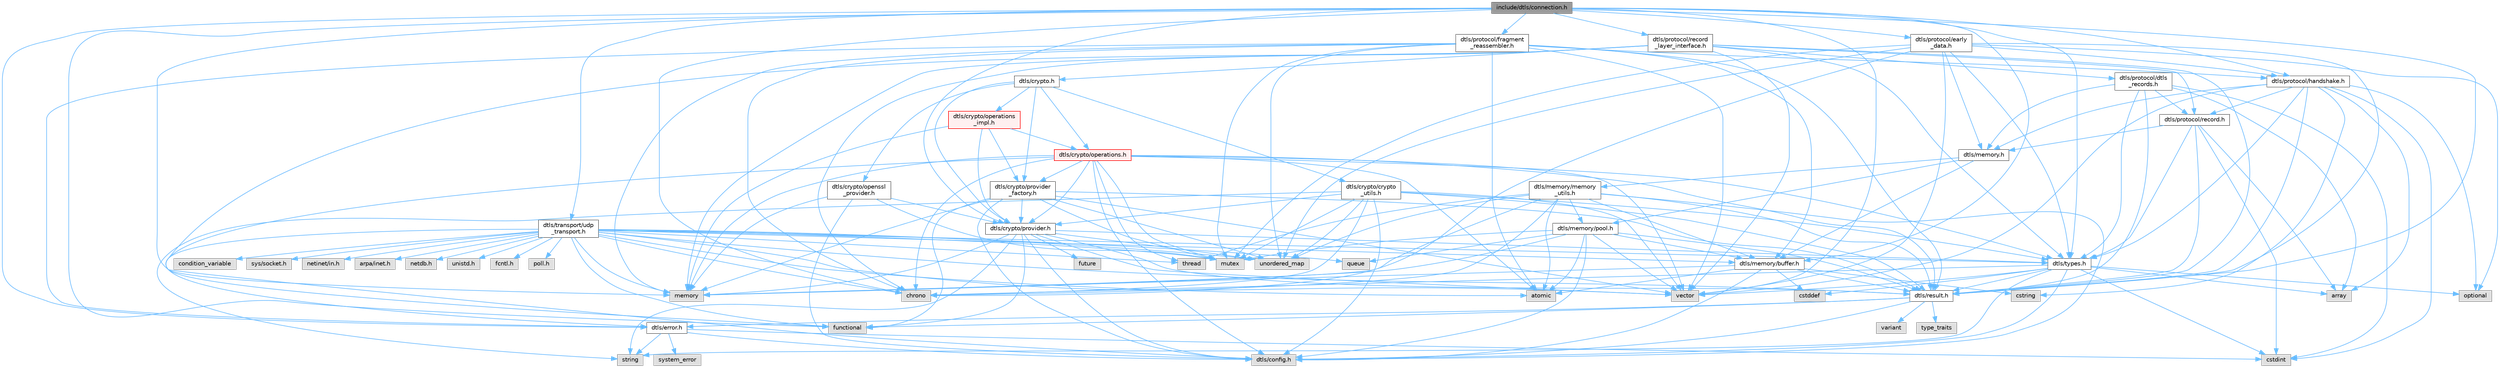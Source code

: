 digraph "include/dtls/connection.h"
{
 // LATEX_PDF_SIZE
  bgcolor="transparent";
  edge [fontname=Helvetica,fontsize=10,labelfontname=Helvetica,labelfontsize=10];
  node [fontname=Helvetica,fontsize=10,shape=box,height=0.2,width=0.4];
  Node1 [id="Node000001",label="include/dtls/connection.h",height=0.2,width=0.4,color="gray40", fillcolor="grey60", style="filled", fontcolor="black",tooltip="DTLS v1.3 Connection Management API."];
  Node1 -> Node2 [id="edge1_Node000001_Node000002",color="steelblue1",style="solid",tooltip=" "];
  Node2 [id="Node000002",label="dtls/error.h",height=0.2,width=0.4,color="grey40", fillcolor="white", style="filled",URL="$error_8h.html",tooltip=" "];
  Node2 -> Node3 [id="edge2_Node000002_Node000003",color="steelblue1",style="solid",tooltip=" "];
  Node3 [id="Node000003",label="dtls/config.h",height=0.2,width=0.4,color="grey60", fillcolor="#E0E0E0", style="filled",tooltip=" "];
  Node2 -> Node4 [id="edge3_Node000002_Node000004",color="steelblue1",style="solid",tooltip=" "];
  Node4 [id="Node000004",label="system_error",height=0.2,width=0.4,color="grey60", fillcolor="#E0E0E0", style="filled",tooltip=" "];
  Node2 -> Node5 [id="edge4_Node000002_Node000005",color="steelblue1",style="solid",tooltip=" "];
  Node5 [id="Node000005",label="string",height=0.2,width=0.4,color="grey60", fillcolor="#E0E0E0", style="filled",tooltip=" "];
  Node2 -> Node6 [id="edge5_Node000002_Node000006",color="steelblue1",style="solid",tooltip=" "];
  Node6 [id="Node000006",label="cstdint",height=0.2,width=0.4,color="grey60", fillcolor="#E0E0E0", style="filled",tooltip=" "];
  Node1 -> Node7 [id="edge6_Node000001_Node000007",color="steelblue1",style="solid",tooltip=" "];
  Node7 [id="Node000007",label="dtls/result.h",height=0.2,width=0.4,color="grey40", fillcolor="white", style="filled",URL="$result_8h.html",tooltip=" "];
  Node7 -> Node3 [id="edge7_Node000007_Node000003",color="steelblue1",style="solid",tooltip=" "];
  Node7 -> Node2 [id="edge8_Node000007_Node000002",color="steelblue1",style="solid",tooltip=" "];
  Node7 -> Node8 [id="edge9_Node000007_Node000008",color="steelblue1",style="solid",tooltip=" "];
  Node8 [id="Node000008",label="variant",height=0.2,width=0.4,color="grey60", fillcolor="#E0E0E0", style="filled",tooltip=" "];
  Node7 -> Node9 [id="edge10_Node000007_Node000009",color="steelblue1",style="solid",tooltip=" "];
  Node9 [id="Node000009",label="functional",height=0.2,width=0.4,color="grey60", fillcolor="#E0E0E0", style="filled",tooltip=" "];
  Node7 -> Node10 [id="edge11_Node000007_Node000010",color="steelblue1",style="solid",tooltip=" "];
  Node10 [id="Node000010",label="type_traits",height=0.2,width=0.4,color="grey60", fillcolor="#E0E0E0", style="filled",tooltip=" "];
  Node1 -> Node11 [id="edge12_Node000001_Node000011",color="steelblue1",style="solid",tooltip=" "];
  Node11 [id="Node000011",label="dtls/types.h",height=0.2,width=0.4,color="grey40", fillcolor="white", style="filled",URL="$types_8h.html",tooltip="Core DTLS v1.3 Protocol Types and Constants."];
  Node11 -> Node3 [id="edge13_Node000011_Node000003",color="steelblue1",style="solid",tooltip=" "];
  Node11 -> Node7 [id="edge14_Node000011_Node000007",color="steelblue1",style="solid",tooltip=" "];
  Node11 -> Node6 [id="edge15_Node000011_Node000006",color="steelblue1",style="solid",tooltip=" "];
  Node11 -> Node12 [id="edge16_Node000011_Node000012",color="steelblue1",style="solid",tooltip=" "];
  Node12 [id="Node000012",label="cstddef",height=0.2,width=0.4,color="grey60", fillcolor="#E0E0E0", style="filled",tooltip=" "];
  Node11 -> Node13 [id="edge17_Node000011_Node000013",color="steelblue1",style="solid",tooltip=" "];
  Node13 [id="Node000013",label="array",height=0.2,width=0.4,color="grey60", fillcolor="#E0E0E0", style="filled",tooltip=" "];
  Node11 -> Node14 [id="edge18_Node000011_Node000014",color="steelblue1",style="solid",tooltip=" "];
  Node14 [id="Node000014",label="vector",height=0.2,width=0.4,color="grey60", fillcolor="#E0E0E0", style="filled",tooltip=" "];
  Node11 -> Node5 [id="edge19_Node000011_Node000005",color="steelblue1",style="solid",tooltip=" "];
  Node11 -> Node15 [id="edge20_Node000011_Node000015",color="steelblue1",style="solid",tooltip=" "];
  Node15 [id="Node000015",label="chrono",height=0.2,width=0.4,color="grey60", fillcolor="#E0E0E0", style="filled",tooltip=" "];
  Node11 -> Node16 [id="edge21_Node000011_Node000016",color="steelblue1",style="solid",tooltip=" "];
  Node16 [id="Node000016",label="optional",height=0.2,width=0.4,color="grey60", fillcolor="#E0E0E0", style="filled",tooltip=" "];
  Node1 -> Node17 [id="edge22_Node000001_Node000017",color="steelblue1",style="solid",tooltip=" "];
  Node17 [id="Node000017",label="dtls/crypto/provider.h",height=0.2,width=0.4,color="grey40", fillcolor="white", style="filled",URL="$provider_8h.html",tooltip="DTLS v1.3 Cryptographic Provider Interface."];
  Node17 -> Node3 [id="edge23_Node000017_Node000003",color="steelblue1",style="solid",tooltip=" "];
  Node17 -> Node11 [id="edge24_Node000017_Node000011",color="steelblue1",style="solid",tooltip=" "];
  Node17 -> Node7 [id="edge25_Node000017_Node000007",color="steelblue1",style="solid",tooltip=" "];
  Node17 -> Node18 [id="edge26_Node000017_Node000018",color="steelblue1",style="solid",tooltip=" "];
  Node18 [id="Node000018",label="memory",height=0.2,width=0.4,color="grey60", fillcolor="#E0E0E0", style="filled",tooltip=" "];
  Node17 -> Node14 [id="edge27_Node000017_Node000014",color="steelblue1",style="solid",tooltip=" "];
  Node17 -> Node5 [id="edge28_Node000017_Node000005",color="steelblue1",style="solid",tooltip=" "];
  Node17 -> Node9 [id="edge29_Node000017_Node000009",color="steelblue1",style="solid",tooltip=" "];
  Node17 -> Node19 [id="edge30_Node000017_Node000019",color="steelblue1",style="solid",tooltip=" "];
  Node19 [id="Node000019",label="future",height=0.2,width=0.4,color="grey60", fillcolor="#E0E0E0", style="filled",tooltip=" "];
  Node17 -> Node20 [id="edge31_Node000017_Node000020",color="steelblue1",style="solid",tooltip=" "];
  Node20 [id="Node000020",label="unordered_map",height=0.2,width=0.4,color="grey60", fillcolor="#E0E0E0", style="filled",tooltip=" "];
  Node1 -> Node21 [id="edge32_Node000001_Node000021",color="steelblue1",style="solid",tooltip=" "];
  Node21 [id="Node000021",label="dtls/protocol/record\l_layer_interface.h",height=0.2,width=0.4,color="grey40", fillcolor="white", style="filled",URL="$record__layer__interface_8h.html",tooltip=" "];
  Node21 -> Node3 [id="edge33_Node000021_Node000003",color="steelblue1",style="solid",tooltip=" "];
  Node21 -> Node11 [id="edge34_Node000021_Node000011",color="steelblue1",style="solid",tooltip=" "];
  Node21 -> Node7 [id="edge35_Node000021_Node000007",color="steelblue1",style="solid",tooltip=" "];
  Node21 -> Node22 [id="edge36_Node000021_Node000022",color="steelblue1",style="solid",tooltip=" "];
  Node22 [id="Node000022",label="dtls/protocol/record.h",height=0.2,width=0.4,color="grey40", fillcolor="white", style="filled",URL="$record_8h.html",tooltip=" "];
  Node22 -> Node11 [id="edge37_Node000022_Node000011",color="steelblue1",style="solid",tooltip=" "];
  Node22 -> Node7 [id="edge38_Node000022_Node000007",color="steelblue1",style="solid",tooltip=" "];
  Node22 -> Node23 [id="edge39_Node000022_Node000023",color="steelblue1",style="solid",tooltip=" "];
  Node23 [id="Node000023",label="dtls/memory.h",height=0.2,width=0.4,color="grey40", fillcolor="white", style="filled",URL="$memory_8h.html",tooltip=" "];
  Node23 -> Node24 [id="edge40_Node000023_Node000024",color="steelblue1",style="solid",tooltip=" "];
  Node24 [id="Node000024",label="dtls/memory/buffer.h",height=0.2,width=0.4,color="grey40", fillcolor="white", style="filled",URL="$buffer_8h.html",tooltip=" "];
  Node24 -> Node3 [id="edge41_Node000024_Node000003",color="steelblue1",style="solid",tooltip=" "];
  Node24 -> Node7 [id="edge42_Node000024_Node000007",color="steelblue1",style="solid",tooltip=" "];
  Node24 -> Node18 [id="edge43_Node000024_Node000018",color="steelblue1",style="solid",tooltip=" "];
  Node24 -> Node12 [id="edge44_Node000024_Node000012",color="steelblue1",style="solid",tooltip=" "];
  Node24 -> Node25 [id="edge45_Node000024_Node000025",color="steelblue1",style="solid",tooltip=" "];
  Node25 [id="Node000025",label="cstring",height=0.2,width=0.4,color="grey60", fillcolor="#E0E0E0", style="filled",tooltip=" "];
  Node24 -> Node26 [id="edge46_Node000024_Node000026",color="steelblue1",style="solid",tooltip=" "];
  Node26 [id="Node000026",label="atomic",height=0.2,width=0.4,color="grey60", fillcolor="#E0E0E0", style="filled",tooltip=" "];
  Node23 -> Node27 [id="edge47_Node000023_Node000027",color="steelblue1",style="solid",tooltip=" "];
  Node27 [id="Node000027",label="dtls/memory/pool.h",height=0.2,width=0.4,color="grey40", fillcolor="white", style="filled",URL="$pool_8h.html",tooltip=" "];
  Node27 -> Node3 [id="edge48_Node000027_Node000003",color="steelblue1",style="solid",tooltip=" "];
  Node27 -> Node7 [id="edge49_Node000027_Node000007",color="steelblue1",style="solid",tooltip=" "];
  Node27 -> Node24 [id="edge50_Node000027_Node000024",color="steelblue1",style="solid",tooltip=" "];
  Node27 -> Node18 [id="edge51_Node000027_Node000018",color="steelblue1",style="solid",tooltip=" "];
  Node27 -> Node28 [id="edge52_Node000027_Node000028",color="steelblue1",style="solid",tooltip=" "];
  Node28 [id="Node000028",label="queue",height=0.2,width=0.4,color="grey60", fillcolor="#E0E0E0", style="filled",tooltip=" "];
  Node27 -> Node29 [id="edge53_Node000027_Node000029",color="steelblue1",style="solid",tooltip=" "];
  Node29 [id="Node000029",label="mutex",height=0.2,width=0.4,color="grey60", fillcolor="#E0E0E0", style="filled",tooltip=" "];
  Node27 -> Node26 [id="edge54_Node000027_Node000026",color="steelblue1",style="solid",tooltip=" "];
  Node27 -> Node14 [id="edge55_Node000027_Node000014",color="steelblue1",style="solid",tooltip=" "];
  Node23 -> Node30 [id="edge56_Node000023_Node000030",color="steelblue1",style="solid",tooltip=" "];
  Node30 [id="Node000030",label="dtls/memory/memory\l_utils.h",height=0.2,width=0.4,color="grey40", fillcolor="white", style="filled",URL="$memory__utils_8h.html",tooltip=" "];
  Node30 -> Node3 [id="edge57_Node000030_Node000003",color="steelblue1",style="solid",tooltip=" "];
  Node30 -> Node7 [id="edge58_Node000030_Node000007",color="steelblue1",style="solid",tooltip=" "];
  Node30 -> Node24 [id="edge59_Node000030_Node000024",color="steelblue1",style="solid",tooltip=" "];
  Node30 -> Node27 [id="edge60_Node000030_Node000027",color="steelblue1",style="solid",tooltip=" "];
  Node30 -> Node18 [id="edge61_Node000030_Node000018",color="steelblue1",style="solid",tooltip=" "];
  Node30 -> Node15 [id="edge62_Node000030_Node000015",color="steelblue1",style="solid",tooltip=" "];
  Node30 -> Node26 [id="edge63_Node000030_Node000026",color="steelblue1",style="solid",tooltip=" "];
  Node30 -> Node20 [id="edge64_Node000030_Node000020",color="steelblue1",style="solid",tooltip=" "];
  Node30 -> Node31 [id="edge65_Node000030_Node000031",color="steelblue1",style="solid",tooltip=" "];
  Node31 [id="Node000031",label="thread",height=0.2,width=0.4,color="grey60", fillcolor="#E0E0E0", style="filled",tooltip=" "];
  Node22 -> Node6 [id="edge66_Node000022_Node000006",color="steelblue1",style="solid",tooltip=" "];
  Node22 -> Node13 [id="edge67_Node000022_Node000013",color="steelblue1",style="solid",tooltip=" "];
  Node21 -> Node32 [id="edge68_Node000021_Node000032",color="steelblue1",style="solid",tooltip=" "];
  Node32 [id="Node000032",label="dtls/protocol/dtls\l_records.h",height=0.2,width=0.4,color="grey40", fillcolor="white", style="filled",URL="$dtls__records_8h.html",tooltip=" "];
  Node32 -> Node11 [id="edge69_Node000032_Node000011",color="steelblue1",style="solid",tooltip=" "];
  Node32 -> Node7 [id="edge70_Node000032_Node000007",color="steelblue1",style="solid",tooltip=" "];
  Node32 -> Node23 [id="edge71_Node000032_Node000023",color="steelblue1",style="solid",tooltip=" "];
  Node32 -> Node22 [id="edge72_Node000032_Node000022",color="steelblue1",style="solid",tooltip=" "];
  Node32 -> Node6 [id="edge73_Node000032_Node000006",color="steelblue1",style="solid",tooltip=" "];
  Node32 -> Node13 [id="edge74_Node000032_Node000013",color="steelblue1",style="solid",tooltip=" "];
  Node21 -> Node33 [id="edge75_Node000021_Node000033",color="steelblue1",style="solid",tooltip=" "];
  Node33 [id="Node000033",label="dtls/crypto.h",height=0.2,width=0.4,color="grey40", fillcolor="white", style="filled",URL="$crypto_8h.html",tooltip=" "];
  Node33 -> Node17 [id="edge76_Node000033_Node000017",color="steelblue1",style="solid",tooltip=" "];
  Node33 -> Node34 [id="edge77_Node000033_Node000034",color="steelblue1",style="solid",tooltip=" "];
  Node34 [id="Node000034",label="dtls/crypto/provider\l_factory.h",height=0.2,width=0.4,color="grey40", fillcolor="white", style="filled",URL="$provider__factory_8h.html",tooltip=" "];
  Node34 -> Node3 [id="edge78_Node000034_Node000003",color="steelblue1",style="solid",tooltip=" "];
  Node34 -> Node17 [id="edge79_Node000034_Node000017",color="steelblue1",style="solid",tooltip=" "];
  Node34 -> Node7 [id="edge80_Node000034_Node000007",color="steelblue1",style="solid",tooltip=" "];
  Node34 -> Node18 [id="edge81_Node000034_Node000018",color="steelblue1",style="solid",tooltip=" "];
  Node34 -> Node14 [id="edge82_Node000034_Node000014",color="steelblue1",style="solid",tooltip=" "];
  Node34 -> Node9 [id="edge83_Node000034_Node000009",color="steelblue1",style="solid",tooltip=" "];
  Node34 -> Node20 [id="edge84_Node000034_Node000020",color="steelblue1",style="solid",tooltip=" "];
  Node34 -> Node29 [id="edge85_Node000034_Node000029",color="steelblue1",style="solid",tooltip=" "];
  Node33 -> Node35 [id="edge86_Node000033_Node000035",color="steelblue1",style="solid",tooltip=" "];
  Node35 [id="Node000035",label="dtls/crypto/openssl\l_provider.h",height=0.2,width=0.4,color="grey40", fillcolor="white", style="filled",URL="$openssl__provider_8h.html",tooltip=" "];
  Node35 -> Node3 [id="edge87_Node000035_Node000003",color="steelblue1",style="solid",tooltip=" "];
  Node35 -> Node17 [id="edge88_Node000035_Node000017",color="steelblue1",style="solid",tooltip=" "];
  Node35 -> Node18 [id="edge89_Node000035_Node000018",color="steelblue1",style="solid",tooltip=" "];
  Node35 -> Node29 [id="edge90_Node000035_Node000029",color="steelblue1",style="solid",tooltip=" "];
  Node33 -> Node36 [id="edge91_Node000033_Node000036",color="steelblue1",style="solid",tooltip=" "];
  Node36 [id="Node000036",label="dtls/crypto/crypto\l_utils.h",height=0.2,width=0.4,color="grey40", fillcolor="white", style="filled",URL="$crypto__utils_8h.html",tooltip=" "];
  Node36 -> Node3 [id="edge92_Node000036_Node000003",color="steelblue1",style="solid",tooltip=" "];
  Node36 -> Node11 [id="edge93_Node000036_Node000011",color="steelblue1",style="solid",tooltip=" "];
  Node36 -> Node7 [id="edge94_Node000036_Node000007",color="steelblue1",style="solid",tooltip=" "];
  Node36 -> Node17 [id="edge95_Node000036_Node000017",color="steelblue1",style="solid",tooltip=" "];
  Node36 -> Node14 [id="edge96_Node000036_Node000014",color="steelblue1",style="solid",tooltip=" "];
  Node36 -> Node5 [id="edge97_Node000036_Node000005",color="steelblue1",style="solid",tooltip=" "];
  Node36 -> Node15 [id="edge98_Node000036_Node000015",color="steelblue1",style="solid",tooltip=" "];
  Node36 -> Node29 [id="edge99_Node000036_Node000029",color="steelblue1",style="solid",tooltip=" "];
  Node36 -> Node20 [id="edge100_Node000036_Node000020",color="steelblue1",style="solid",tooltip=" "];
  Node33 -> Node37 [id="edge101_Node000033_Node000037",color="steelblue1",style="solid",tooltip=" "];
  Node37 [id="Node000037",label="dtls/crypto/operations.h",height=0.2,width=0.4,color="red", fillcolor="#FFF0F0", style="filled",URL="$operations_8h.html",tooltip=" "];
  Node37 -> Node3 [id="edge102_Node000037_Node000003",color="steelblue1",style="solid",tooltip=" "];
  Node37 -> Node11 [id="edge103_Node000037_Node000011",color="steelblue1",style="solid",tooltip=" "];
  Node37 -> Node7 [id="edge104_Node000037_Node000007",color="steelblue1",style="solid",tooltip=" "];
  Node37 -> Node17 [id="edge105_Node000037_Node000017",color="steelblue1",style="solid",tooltip=" "];
  Node37 -> Node34 [id="edge106_Node000037_Node000034",color="steelblue1",style="solid",tooltip=" "];
  Node37 -> Node18 [id="edge107_Node000037_Node000018",color="steelblue1",style="solid",tooltip=" "];
  Node37 -> Node14 [id="edge108_Node000037_Node000014",color="steelblue1",style="solid",tooltip=" "];
  Node37 -> Node9 [id="edge109_Node000037_Node000009",color="steelblue1",style="solid",tooltip=" "];
  Node37 -> Node26 [id="edge110_Node000037_Node000026",color="steelblue1",style="solid",tooltip=" "];
  Node37 -> Node31 [id="edge111_Node000037_Node000031",color="steelblue1",style="solid",tooltip=" "];
  Node37 -> Node29 [id="edge112_Node000037_Node000029",color="steelblue1",style="solid",tooltip=" "];
  Node37 -> Node15 [id="edge113_Node000037_Node000015",color="steelblue1",style="solid",tooltip=" "];
  Node33 -> Node39 [id="edge114_Node000033_Node000039",color="steelblue1",style="solid",tooltip=" "];
  Node39 [id="Node000039",label="dtls/crypto/operations\l_impl.h",height=0.2,width=0.4,color="red", fillcolor="#FFF0F0", style="filled",URL="$operations__impl_8h.html",tooltip=" "];
  Node39 -> Node37 [id="edge115_Node000039_Node000037",color="steelblue1",style="solid",tooltip=" "];
  Node39 -> Node17 [id="edge116_Node000039_Node000017",color="steelblue1",style="solid",tooltip=" "];
  Node39 -> Node34 [id="edge117_Node000039_Node000034",color="steelblue1",style="solid",tooltip=" "];
  Node39 -> Node18 [id="edge118_Node000039_Node000018",color="steelblue1",style="solid",tooltip=" "];
  Node21 -> Node18 [id="edge119_Node000021_Node000018",color="steelblue1",style="solid",tooltip=" "];
  Node21 -> Node14 [id="edge120_Node000021_Node000014",color="steelblue1",style="solid",tooltip=" "];
  Node21 -> Node15 [id="edge121_Node000021_Node000015",color="steelblue1",style="solid",tooltip=" "];
  Node1 -> Node40 [id="edge122_Node000001_Node000040",color="steelblue1",style="solid",tooltip=" "];
  Node40 [id="Node000040",label="dtls/protocol/handshake.h",height=0.2,width=0.4,color="grey40", fillcolor="white", style="filled",URL="$handshake_8h.html",tooltip=" "];
  Node40 -> Node11 [id="edge123_Node000040_Node000011",color="steelblue1",style="solid",tooltip=" "];
  Node40 -> Node7 [id="edge124_Node000040_Node000007",color="steelblue1",style="solid",tooltip=" "];
  Node40 -> Node23 [id="edge125_Node000040_Node000023",color="steelblue1",style="solid",tooltip=" "];
  Node40 -> Node22 [id="edge126_Node000040_Node000022",color="steelblue1",style="solid",tooltip=" "];
  Node40 -> Node6 [id="edge127_Node000040_Node000006",color="steelblue1",style="solid",tooltip=" "];
  Node40 -> Node14 [id="edge128_Node000040_Node000014",color="steelblue1",style="solid",tooltip=" "];
  Node40 -> Node13 [id="edge129_Node000040_Node000013",color="steelblue1",style="solid",tooltip=" "];
  Node40 -> Node16 [id="edge130_Node000040_Node000016",color="steelblue1",style="solid",tooltip=" "];
  Node40 -> Node25 [id="edge131_Node000040_Node000025",color="steelblue1",style="solid",tooltip=" "];
  Node1 -> Node41 [id="edge132_Node000001_Node000041",color="steelblue1",style="solid",tooltip=" "];
  Node41 [id="Node000041",label="dtls/protocol/early\l_data.h",height=0.2,width=0.4,color="grey40", fillcolor="white", style="filled",URL="$early__data_8h.html",tooltip=" "];
  Node41 -> Node11 [id="edge133_Node000041_Node000011",color="steelblue1",style="solid",tooltip=" "];
  Node41 -> Node7 [id="edge134_Node000041_Node000007",color="steelblue1",style="solid",tooltip=" "];
  Node41 -> Node23 [id="edge135_Node000041_Node000023",color="steelblue1",style="solid",tooltip=" "];
  Node41 -> Node40 [id="edge136_Node000041_Node000040",color="steelblue1",style="solid",tooltip=" "];
  Node41 -> Node15 [id="edge137_Node000041_Node000015",color="steelblue1",style="solid",tooltip=" "];
  Node41 -> Node14 [id="edge138_Node000041_Node000014",color="steelblue1",style="solid",tooltip=" "];
  Node41 -> Node20 [id="edge139_Node000041_Node000020",color="steelblue1",style="solid",tooltip=" "];
  Node41 -> Node29 [id="edge140_Node000041_Node000029",color="steelblue1",style="solid",tooltip=" "];
  Node41 -> Node16 [id="edge141_Node000041_Node000016",color="steelblue1",style="solid",tooltip=" "];
  Node1 -> Node42 [id="edge142_Node000001_Node000042",color="steelblue1",style="solid",tooltip=" "];
  Node42 [id="Node000042",label="dtls/protocol/fragment\l_reassembler.h",height=0.2,width=0.4,color="grey40", fillcolor="white", style="filled",URL="$fragment__reassembler_8h.html",tooltip=" "];
  Node42 -> Node2 [id="edge143_Node000042_Node000002",color="steelblue1",style="solid",tooltip=" "];
  Node42 -> Node7 [id="edge144_Node000042_Node000007",color="steelblue1",style="solid",tooltip=" "];
  Node42 -> Node24 [id="edge145_Node000042_Node000024",color="steelblue1",style="solid",tooltip=" "];
  Node42 -> Node40 [id="edge146_Node000042_Node000040",color="steelblue1",style="solid",tooltip=" "];
  Node42 -> Node18 [id="edge147_Node000042_Node000018",color="steelblue1",style="solid",tooltip=" "];
  Node42 -> Node20 [id="edge148_Node000042_Node000020",color="steelblue1",style="solid",tooltip=" "];
  Node42 -> Node15 [id="edge149_Node000042_Node000015",color="steelblue1",style="solid",tooltip=" "];
  Node42 -> Node29 [id="edge150_Node000042_Node000029",color="steelblue1",style="solid",tooltip=" "];
  Node42 -> Node26 [id="edge151_Node000042_Node000026",color="steelblue1",style="solid",tooltip=" "];
  Node42 -> Node14 [id="edge152_Node000042_Node000014",color="steelblue1",style="solid",tooltip=" "];
  Node1 -> Node24 [id="edge153_Node000001_Node000024",color="steelblue1",style="solid",tooltip=" "];
  Node1 -> Node43 [id="edge154_Node000001_Node000043",color="steelblue1",style="solid",tooltip=" "];
  Node43 [id="Node000043",label="dtls/transport/udp\l_transport.h",height=0.2,width=0.4,color="grey40", fillcolor="white", style="filled",URL="$udp__transport_8h.html",tooltip=" "];
  Node43 -> Node2 [id="edge155_Node000043_Node000002",color="steelblue1",style="solid",tooltip=" "];
  Node43 -> Node7 [id="edge156_Node000043_Node000007",color="steelblue1",style="solid",tooltip=" "];
  Node43 -> Node11 [id="edge157_Node000043_Node000011",color="steelblue1",style="solid",tooltip=" "];
  Node43 -> Node24 [id="edge158_Node000043_Node000024",color="steelblue1",style="solid",tooltip=" "];
  Node43 -> Node18 [id="edge159_Node000043_Node000018",color="steelblue1",style="solid",tooltip=" "];
  Node43 -> Node9 [id="edge160_Node000043_Node000009",color="steelblue1",style="solid",tooltip=" "];
  Node43 -> Node31 [id="edge161_Node000043_Node000031",color="steelblue1",style="solid",tooltip=" "];
  Node43 -> Node26 [id="edge162_Node000043_Node000026",color="steelblue1",style="solid",tooltip=" "];
  Node43 -> Node15 [id="edge163_Node000043_Node000015",color="steelblue1",style="solid",tooltip=" "];
  Node43 -> Node14 [id="edge164_Node000043_Node000014",color="steelblue1",style="solid",tooltip=" "];
  Node43 -> Node20 [id="edge165_Node000043_Node000020",color="steelblue1",style="solid",tooltip=" "];
  Node43 -> Node28 [id="edge166_Node000043_Node000028",color="steelblue1",style="solid",tooltip=" "];
  Node43 -> Node29 [id="edge167_Node000043_Node000029",color="steelblue1",style="solid",tooltip=" "];
  Node43 -> Node44 [id="edge168_Node000043_Node000044",color="steelblue1",style="solid",tooltip=" "];
  Node44 [id="Node000044",label="condition_variable",height=0.2,width=0.4,color="grey60", fillcolor="#E0E0E0", style="filled",tooltip=" "];
  Node43 -> Node45 [id="edge169_Node000043_Node000045",color="steelblue1",style="solid",tooltip=" "];
  Node45 [id="Node000045",label="sys/socket.h",height=0.2,width=0.4,color="grey60", fillcolor="#E0E0E0", style="filled",tooltip=" "];
  Node43 -> Node46 [id="edge170_Node000043_Node000046",color="steelblue1",style="solid",tooltip=" "];
  Node46 [id="Node000046",label="netinet/in.h",height=0.2,width=0.4,color="grey60", fillcolor="#E0E0E0", style="filled",tooltip=" "];
  Node43 -> Node47 [id="edge171_Node000043_Node000047",color="steelblue1",style="solid",tooltip=" "];
  Node47 [id="Node000047",label="arpa/inet.h",height=0.2,width=0.4,color="grey60", fillcolor="#E0E0E0", style="filled",tooltip=" "];
  Node43 -> Node48 [id="edge172_Node000043_Node000048",color="steelblue1",style="solid",tooltip=" "];
  Node48 [id="Node000048",label="netdb.h",height=0.2,width=0.4,color="grey60", fillcolor="#E0E0E0", style="filled",tooltip=" "];
  Node43 -> Node49 [id="edge173_Node000043_Node000049",color="steelblue1",style="solid",tooltip=" "];
  Node49 [id="Node000049",label="unistd.h",height=0.2,width=0.4,color="grey60", fillcolor="#E0E0E0", style="filled",tooltip=" "];
  Node43 -> Node50 [id="edge174_Node000043_Node000050",color="steelblue1",style="solid",tooltip=" "];
  Node50 [id="Node000050",label="fcntl.h",height=0.2,width=0.4,color="grey60", fillcolor="#E0E0E0", style="filled",tooltip=" "];
  Node43 -> Node51 [id="edge175_Node000043_Node000051",color="steelblue1",style="solid",tooltip=" "];
  Node51 [id="Node000051",label="poll.h",height=0.2,width=0.4,color="grey60", fillcolor="#E0E0E0", style="filled",tooltip=" "];
  Node1 -> Node18 [id="edge176_Node000001_Node000018",color="steelblue1",style="solid",tooltip=" "];
  Node1 -> Node9 [id="edge177_Node000001_Node000009",color="steelblue1",style="solid",tooltip=" "];
  Node1 -> Node15 [id="edge178_Node000001_Node000015",color="steelblue1",style="solid",tooltip=" "];
  Node1 -> Node14 [id="edge179_Node000001_Node000014",color="steelblue1",style="solid",tooltip=" "];
}
